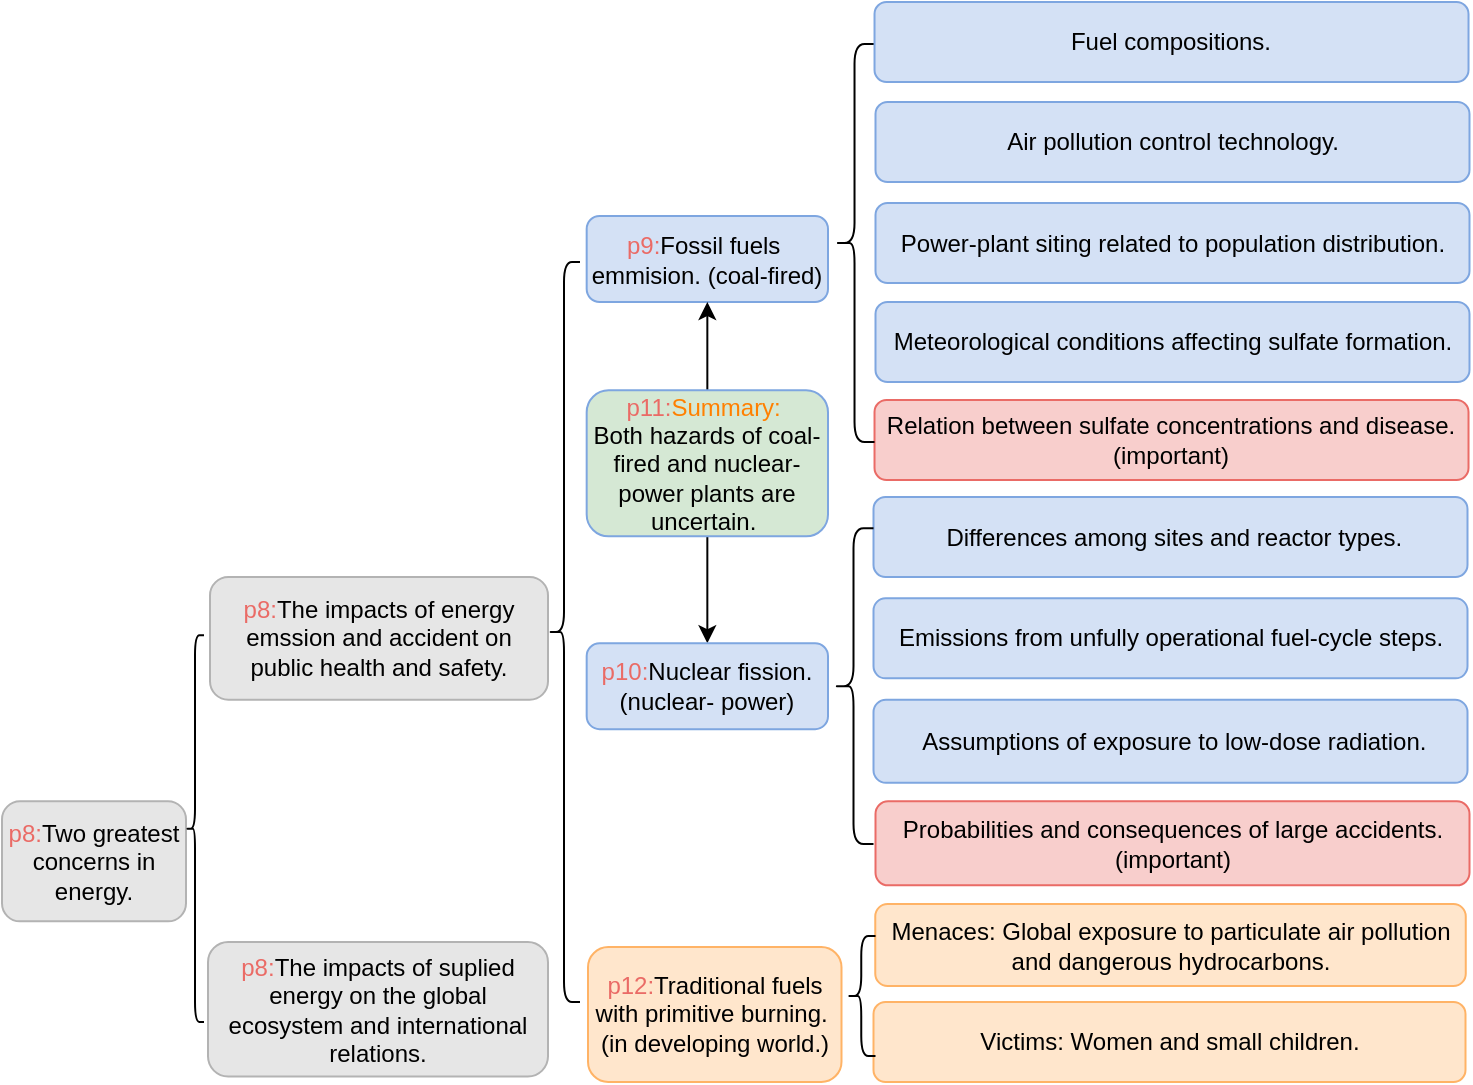 <mxfile version="13.10.2" type="github">
  <diagram id="HV86x6wX_cSF6RMlQHs8" name="Page-1">
    <mxGraphModel dx="705" dy="301" grid="1" gridSize="10" guides="1" tooltips="1" connect="1" arrows="1" fold="1" page="1" pageScale="1" pageWidth="827" pageHeight="1169" math="0" shadow="0">
      <root>
        <mxCell id="0" />
        <mxCell id="1" parent="0" />
        <mxCell id="3WgbJdYwUAd_oNcYUVg1-1" value="&lt;font color=&quot;#ea6b66&quot;&gt;p8:&lt;/font&gt;Two greatest concerns in energy." style="rounded=1;whiteSpace=wrap;html=1;fillColor=#E6E6E6;strokeColor=#B3B3B3;" parent="1" vertex="1">
          <mxGeometry x="7" y="439.68" width="92" height="60" as="geometry" />
        </mxCell>
        <mxCell id="3WgbJdYwUAd_oNcYUVg1-3" value="" style="shape=curlyBracket;whiteSpace=wrap;html=1;rounded=1;size=0.5;" parent="1" vertex="1">
          <mxGeometry x="99" y="356.68" width="9" height="193.32" as="geometry" />
        </mxCell>
        <mxCell id="3WgbJdYwUAd_oNcYUVg1-4" value="&lt;font color=&quot;#ea6b66&quot;&gt;p8:&lt;/font&gt;The impacts of suplied energy on the global ecosystem and international relations." style="rounded=1;whiteSpace=wrap;html=1;fillColor=#E6E6E6;strokeColor=#B3B3B3;" parent="1" vertex="1">
          <mxGeometry x="110" y="510" width="170" height="67.25" as="geometry" />
        </mxCell>
        <mxCell id="3WgbJdYwUAd_oNcYUVg1-5" value="&lt;font color=&quot;#ea6b66&quot;&gt;p8:&lt;/font&gt;The impacts of energy emssion and accident on public health and safety." style="rounded=1;whiteSpace=wrap;html=1;fillColor=#E6E6E6;strokeColor=#B3B3B3;" parent="1" vertex="1">
          <mxGeometry x="111" y="327.5" width="169" height="61.37" as="geometry" />
        </mxCell>
        <mxCell id="3WgbJdYwUAd_oNcYUVg1-11" value="Air pollution control technology." style="rounded=1;whiteSpace=wrap;html=1;fillColor=#D4E1F5;strokeColor=#7EA6E0;" parent="1" vertex="1">
          <mxGeometry x="443.75" y="90" width="297" height="40" as="geometry" />
        </mxCell>
        <mxCell id="3WgbJdYwUAd_oNcYUVg1-12" value="Power-plant siting related to population distribution." style="rounded=1;whiteSpace=wrap;html=1;fillColor=#D4E1F5;strokeColor=#7EA6E0;" parent="1" vertex="1">
          <mxGeometry x="443.75" y="140.5" width="297" height="40" as="geometry" />
        </mxCell>
        <mxCell id="3WgbJdYwUAd_oNcYUVg1-13" value="Meteorological conditions affecting sulfate formation." style="rounded=1;whiteSpace=wrap;html=1;fillColor=#D4E1F5;strokeColor=#7EA6E0;" parent="1" vertex="1">
          <mxGeometry x="443.75" y="190" width="297" height="40" as="geometry" />
        </mxCell>
        <mxCell id="3WgbJdYwUAd_oNcYUVg1-14" value="Relation between sulfate concentrations and disease. &lt;br&gt;(important)" style="rounded=1;whiteSpace=wrap;html=1;fillColor=#F8CECC;strokeColor=#EA6B66;" parent="1" vertex="1">
          <mxGeometry x="443.26" y="239" width="297" height="40" as="geometry" />
        </mxCell>
        <mxCell id="3WgbJdYwUAd_oNcYUVg1-15" value="" style="shape=curlyBracket;whiteSpace=wrap;html=1;rounded=1;size=0.5;" parent="1" vertex="1">
          <mxGeometry x="423.26" y="61" width="20" height="199" as="geometry" />
        </mxCell>
        <mxCell id="3WgbJdYwUAd_oNcYUVg1-17" value="&amp;nbsp;Differences among sites and reactor types." style="rounded=1;whiteSpace=wrap;html=1;fillColor=#D4E1F5;strokeColor=#7EA6E0;" parent="1" vertex="1">
          <mxGeometry x="442.75" y="287.5" width="297" height="40" as="geometry" />
        </mxCell>
        <mxCell id="3WgbJdYwUAd_oNcYUVg1-18" value="Emissions from unfully operational fuel-cycle steps." style="rounded=1;whiteSpace=wrap;html=1;fillColor=#D4E1F5;strokeColor=#7EA6E0;" parent="1" vertex="1">
          <mxGeometry x="442.75" y="338.18" width="297" height="40" as="geometry" />
        </mxCell>
        <mxCell id="3WgbJdYwUAd_oNcYUVg1-19" value="&amp;nbsp;Assumptions of exposure to low-dose radiation." style="rounded=1;whiteSpace=wrap;html=1;fillColor=#D4E1F5;strokeColor=#7EA6E0;" parent="1" vertex="1">
          <mxGeometry x="442.75" y="388.87" width="297" height="41.5" as="geometry" />
        </mxCell>
        <mxCell id="3WgbJdYwUAd_oNcYUVg1-20" value="Probabilities and consequences of large accidents. (important)" style="rounded=1;whiteSpace=wrap;html=1;fillColor=#F8CECC;strokeColor=#EA6B66;" parent="1" vertex="1">
          <mxGeometry x="443.75" y="439.68" width="297" height="42" as="geometry" />
        </mxCell>
        <mxCell id="3WgbJdYwUAd_oNcYUVg1-21" value="" style="shape=curlyBracket;whiteSpace=wrap;html=1;rounded=1;size=0.5;" parent="1" vertex="1">
          <mxGeometry x="422.75" y="303.18" width="20" height="157.82" as="geometry" />
        </mxCell>
        <mxCell id="3WgbJdYwUAd_oNcYUVg1-33" value="Victims: Women and small children." style="rounded=1;whiteSpace=wrap;html=1;fillColor=#FFE6CC;strokeColor=#FFB366;" parent="1" vertex="1">
          <mxGeometry x="442.75" y="540" width="296" height="40" as="geometry" />
        </mxCell>
        <mxCell id="3WgbJdYwUAd_oNcYUVg1-37" value="&lt;font color=&quot;#ea6b66&quot;&gt;p9:&lt;/font&gt;Fossil fuels&amp;nbsp; emmision. (coal-fired)" style="rounded=1;whiteSpace=wrap;html=1;fillColor=#D4E1F5;strokeColor=#7EA6E0;" parent="1" vertex="1">
          <mxGeometry x="299.34" y="147" width="120.66" height="43" as="geometry" />
        </mxCell>
        <mxCell id="3WgbJdYwUAd_oNcYUVg1-38" value="" style="shape=curlyBracket;whiteSpace=wrap;html=1;rounded=1;size=0.5;" parent="1" vertex="1">
          <mxGeometry x="280" y="170" width="16" height="370" as="geometry" />
        </mxCell>
        <mxCell id="3WgbJdYwUAd_oNcYUVg1-102" value="Menaces: Global exposure to particulate air pollution and dangerous hydrocarbons." style="rounded=1;whiteSpace=wrap;html=1;fillColor=#FFE6CC;strokeColor=#FFB366;" parent="1" vertex="1">
          <mxGeometry x="443.63" y="491" width="295.25" height="41" as="geometry" />
        </mxCell>
        <mxCell id="3WgbJdYwUAd_oNcYUVg1-103" value="" style="shape=curlyBracket;whiteSpace=wrap;html=1;rounded=1;" parent="1" vertex="1">
          <mxGeometry x="429.5" y="507" width="14.25" height="60" as="geometry" />
        </mxCell>
        <mxCell id="3WgbJdYwUAd_oNcYUVg1-137" value="Fuel compositions." style="rounded=1;whiteSpace=wrap;html=1;fillColor=#D4E1F5;strokeColor=#7EA6E0;" parent="1" vertex="1">
          <mxGeometry x="443.26" y="40" width="297" height="40" as="geometry" />
        </mxCell>
        <mxCell id="3WgbJdYwUAd_oNcYUVg1-144" value="&lt;font color=&quot;#ea6b66&quot;&gt;p12:&lt;/font&gt;Traditional fuels with primitive burning.&amp;nbsp;&lt;br&gt;(in developing world.)" style="rounded=1;whiteSpace=wrap;html=1;fillColor=#FFE6CC;strokeColor=#FFB366;" parent="1" vertex="1">
          <mxGeometry x="300" y="512.5" width="126.75" height="67.5" as="geometry" />
        </mxCell>
        <mxCell id="LgpAU1ASlen3jR-h9CQE-3" value="" style="edgeStyle=orthogonalEdgeStyle;rounded=0;orthogonalLoop=1;jettySize=auto;html=1;" edge="1" parent="1" source="LgpAU1ASlen3jR-h9CQE-2" target="3WgbJdYwUAd_oNcYUVg1-37">
          <mxGeometry relative="1" as="geometry" />
        </mxCell>
        <mxCell id="LgpAU1ASlen3jR-h9CQE-6" value="" style="edgeStyle=orthogonalEdgeStyle;rounded=0;orthogonalLoop=1;jettySize=auto;html=1;" edge="1" parent="1" source="LgpAU1ASlen3jR-h9CQE-2" target="LgpAU1ASlen3jR-h9CQE-5">
          <mxGeometry relative="1" as="geometry" />
        </mxCell>
        <mxCell id="LgpAU1ASlen3jR-h9CQE-2" value="&lt;span style=&quot;font-family: &amp;#34;helvetica&amp;#34;&quot;&gt;&lt;font color=&quot;#ea6b66&quot;&gt;p11:&lt;/font&gt;&lt;font color=&quot;#ff8000&quot;&gt;Summary:&lt;/font&gt;&amp;nbsp;&lt;br&gt;&lt;/span&gt;&lt;span style=&quot;font-family: &amp;#34;helvetica&amp;#34;&quot;&gt;Both&amp;nbsp;&lt;/span&gt;&lt;span style=&quot;font-family: &amp;#34;helvetica&amp;#34;&quot;&gt;hazards of coal-fired and nuclear-power plants are uncertain.&amp;nbsp;&lt;/span&gt;" style="rounded=1;whiteSpace=wrap;html=1;fillColor=#D5E8D4;strokeColor=#7EA6E0;" vertex="1" parent="1">
          <mxGeometry x="299.34" y="234.18" width="120.66" height="73" as="geometry" />
        </mxCell>
        <mxCell id="LgpAU1ASlen3jR-h9CQE-5" value="&lt;font color=&quot;#ea6b66&quot;&gt;p10:&lt;/font&gt;&lt;span&gt;Nuclear fission.&lt;/span&gt;&lt;br&gt;&lt;span&gt;(nuclear- power)&lt;/span&gt;" style="rounded=1;whiteSpace=wrap;html=1;fillColor=#D4E1F5;strokeColor=#7EA6E0;" vertex="1" parent="1">
          <mxGeometry x="299.34" y="360.59" width="120.66" height="43" as="geometry" />
        </mxCell>
      </root>
    </mxGraphModel>
  </diagram>
</mxfile>
